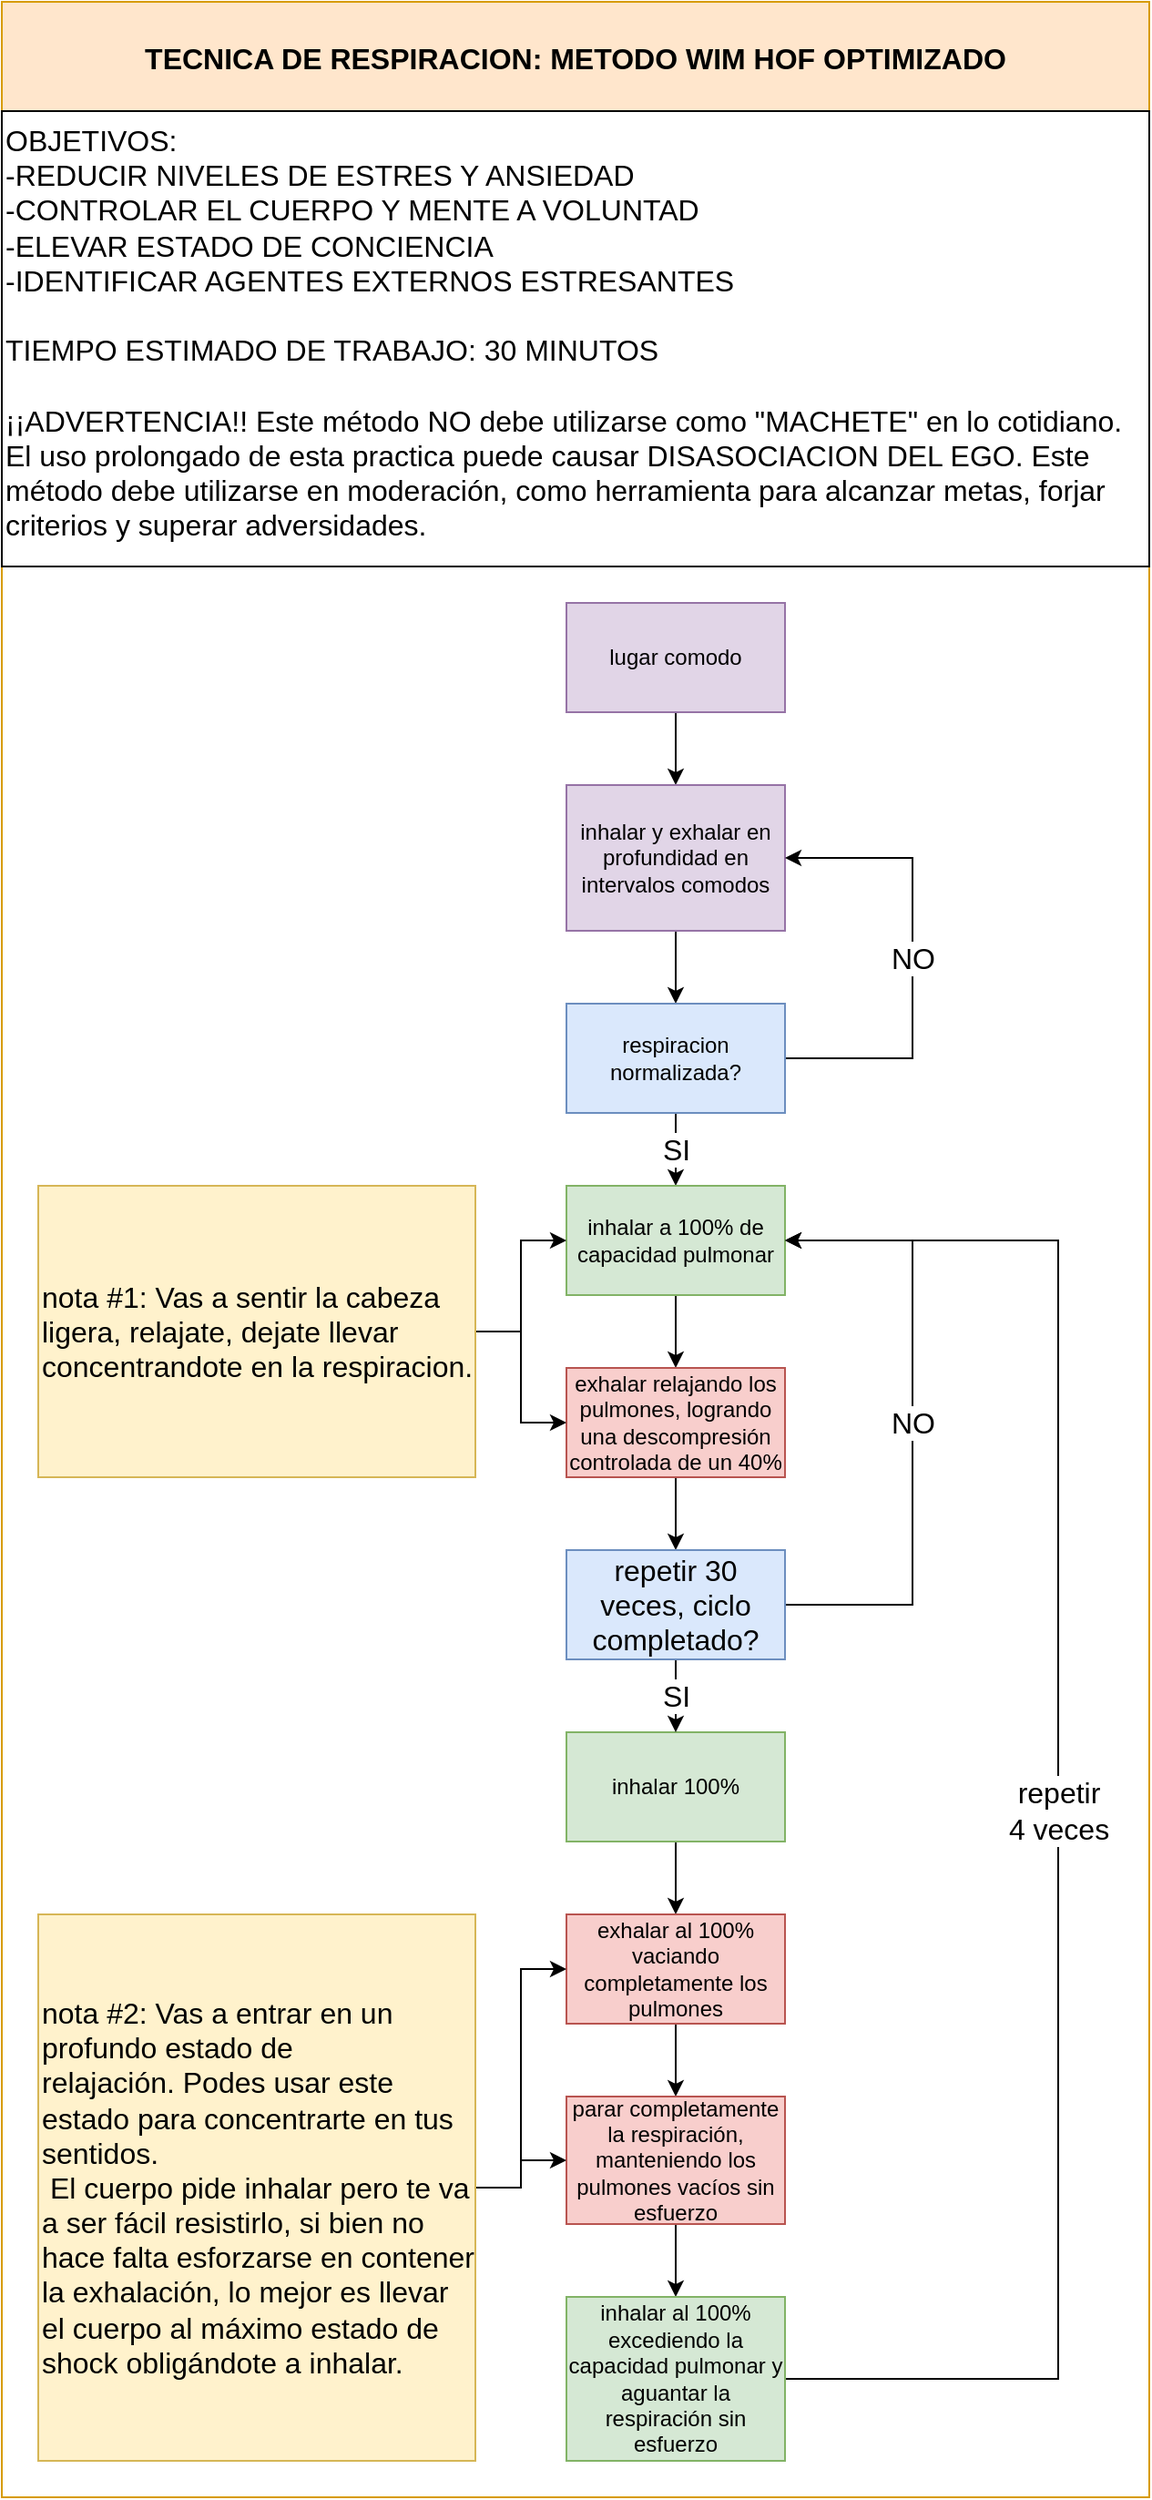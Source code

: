 <mxfile version="14.2.9" type="github">
  <diagram id="3oyoTQynbpDbM4ZEqOCm" name="Page-1">
    <mxGraphModel dx="2603" dy="1447" grid="1" gridSize="10" guides="1" tooltips="1" connect="1" arrows="1" fold="1" page="1" pageScale="1" pageWidth="850" pageHeight="1100" math="0" shadow="0">
      <root>
        <mxCell id="0" />
        <mxCell id="1" parent="0" />
        <mxCell id="PqaMejwaI_BLGs7dTHtu-3" value="" style="edgeStyle=orthogonalEdgeStyle;rounded=0;orthogonalLoop=1;jettySize=auto;html=1;" edge="1" parent="1" source="PqaMejwaI_BLGs7dTHtu-1" target="PqaMejwaI_BLGs7dTHtu-2">
          <mxGeometry relative="1" as="geometry" />
        </mxCell>
        <mxCell id="PqaMejwaI_BLGs7dTHtu-1" value="lugar comodo" style="rounded=0;whiteSpace=wrap;html=1;fillColor=#e1d5e7;strokeColor=#9673a6;" vertex="1" parent="1">
          <mxGeometry x="420" y="330" width="120" height="60" as="geometry" />
        </mxCell>
        <mxCell id="PqaMejwaI_BLGs7dTHtu-5" value="" style="edgeStyle=orthogonalEdgeStyle;rounded=0;orthogonalLoop=1;jettySize=auto;html=1;" edge="1" parent="1" source="PqaMejwaI_BLGs7dTHtu-2" target="PqaMejwaI_BLGs7dTHtu-4">
          <mxGeometry relative="1" as="geometry" />
        </mxCell>
        <mxCell id="PqaMejwaI_BLGs7dTHtu-2" value="inhalar y exhalar en profundidad en intervalos comodos" style="rounded=0;whiteSpace=wrap;html=1;fillColor=#e1d5e7;strokeColor=#9673a6;" vertex="1" parent="1">
          <mxGeometry x="420" y="430" width="120" height="80" as="geometry" />
        </mxCell>
        <mxCell id="PqaMejwaI_BLGs7dTHtu-9" value="NO" style="edgeStyle=orthogonalEdgeStyle;rounded=0;orthogonalLoop=1;jettySize=auto;html=1;entryX=1;entryY=0.5;entryDx=0;entryDy=0;fontSize=16;" edge="1" parent="1" source="PqaMejwaI_BLGs7dTHtu-4" target="PqaMejwaI_BLGs7dTHtu-2">
          <mxGeometry relative="1" as="geometry">
            <Array as="points">
              <mxPoint x="610" y="580" />
              <mxPoint x="610" y="470" />
            </Array>
          </mxGeometry>
        </mxCell>
        <mxCell id="PqaMejwaI_BLGs7dTHtu-11" value="SI" style="edgeStyle=orthogonalEdgeStyle;rounded=0;orthogonalLoop=1;jettySize=auto;html=1;fontSize=16;" edge="1" parent="1" source="PqaMejwaI_BLGs7dTHtu-4" target="PqaMejwaI_BLGs7dTHtu-10">
          <mxGeometry relative="1" as="geometry" />
        </mxCell>
        <mxCell id="PqaMejwaI_BLGs7dTHtu-4" value="respiracion normalizada?" style="whiteSpace=wrap;html=1;rounded=0;fillColor=#dae8fc;strokeColor=#6c8ebf;" vertex="1" parent="1">
          <mxGeometry x="420" y="550" width="120" height="60" as="geometry" />
        </mxCell>
        <mxCell id="PqaMejwaI_BLGs7dTHtu-13" value="" style="edgeStyle=orthogonalEdgeStyle;rounded=0;orthogonalLoop=1;jettySize=auto;html=1;fontSize=16;" edge="1" parent="1" source="PqaMejwaI_BLGs7dTHtu-10" target="PqaMejwaI_BLGs7dTHtu-12">
          <mxGeometry relative="1" as="geometry" />
        </mxCell>
        <mxCell id="PqaMejwaI_BLGs7dTHtu-10" value="inhalar a 100% de capacidad pulmonar" style="whiteSpace=wrap;html=1;rounded=0;fillColor=#d5e8d4;strokeColor=#82b366;" vertex="1" parent="1">
          <mxGeometry x="420" y="650" width="120" height="60" as="geometry" />
        </mxCell>
        <mxCell id="PqaMejwaI_BLGs7dTHtu-32" value="" style="edgeStyle=orthogonalEdgeStyle;rounded=0;orthogonalLoop=1;jettySize=auto;html=1;fontSize=16;" edge="1" parent="1" source="PqaMejwaI_BLGs7dTHtu-12" target="PqaMejwaI_BLGs7dTHtu-31">
          <mxGeometry relative="1" as="geometry" />
        </mxCell>
        <mxCell id="PqaMejwaI_BLGs7dTHtu-12" value="exhalar relajando los pulmones, logrando una descompresión controlada de un 40%" style="whiteSpace=wrap;html=1;rounded=0;fillColor=#f8cecc;strokeColor=#b85450;" vertex="1" parent="1">
          <mxGeometry x="420" y="750" width="120" height="60" as="geometry" />
        </mxCell>
        <mxCell id="PqaMejwaI_BLGs7dTHtu-27" style="edgeStyle=orthogonalEdgeStyle;rounded=0;orthogonalLoop=1;jettySize=auto;html=1;entryX=0;entryY=0.5;entryDx=0;entryDy=0;fontSize=16;" edge="1" parent="1" source="PqaMejwaI_BLGs7dTHtu-15" target="PqaMejwaI_BLGs7dTHtu-10">
          <mxGeometry relative="1" as="geometry" />
        </mxCell>
        <mxCell id="PqaMejwaI_BLGs7dTHtu-28" style="edgeStyle=orthogonalEdgeStyle;rounded=0;orthogonalLoop=1;jettySize=auto;html=1;entryX=0;entryY=0.5;entryDx=0;entryDy=0;fontSize=16;" edge="1" parent="1" source="PqaMejwaI_BLGs7dTHtu-15" target="PqaMejwaI_BLGs7dTHtu-12">
          <mxGeometry relative="1" as="geometry" />
        </mxCell>
        <mxCell id="PqaMejwaI_BLGs7dTHtu-15" value="nota #1: Vas a sentir la cabeza ligera, relajate, dejate llevar concentrandote en la respiracion." style="rounded=0;whiteSpace=wrap;html=1;fontSize=16;fillColor=#fff2cc;strokeColor=#d6b656;align=left;" vertex="1" parent="1">
          <mxGeometry x="130" y="650" width="240" height="160" as="geometry" />
        </mxCell>
        <mxCell id="PqaMejwaI_BLGs7dTHtu-19" value="" style="edgeStyle=orthogonalEdgeStyle;rounded=0;orthogonalLoop=1;jettySize=auto;html=1;fontSize=16;" edge="1" parent="1" source="PqaMejwaI_BLGs7dTHtu-16" target="PqaMejwaI_BLGs7dTHtu-18">
          <mxGeometry relative="1" as="geometry" />
        </mxCell>
        <mxCell id="PqaMejwaI_BLGs7dTHtu-16" value="inhalar 100%" style="whiteSpace=wrap;html=1;rounded=0;fillColor=#d5e8d4;strokeColor=#82b366;" vertex="1" parent="1">
          <mxGeometry x="420" y="950" width="120" height="60" as="geometry" />
        </mxCell>
        <mxCell id="PqaMejwaI_BLGs7dTHtu-21" value="" style="edgeStyle=orthogonalEdgeStyle;rounded=0;orthogonalLoop=1;jettySize=auto;html=1;fontSize=16;" edge="1" parent="1" source="PqaMejwaI_BLGs7dTHtu-18" target="PqaMejwaI_BLGs7dTHtu-20">
          <mxGeometry relative="1" as="geometry" />
        </mxCell>
        <mxCell id="PqaMejwaI_BLGs7dTHtu-18" value="exhalar al 100% vaciando completamente los pulmones" style="whiteSpace=wrap;html=1;rounded=0;fillColor=#f8cecc;strokeColor=#b85450;" vertex="1" parent="1">
          <mxGeometry x="420" y="1050" width="120" height="60" as="geometry" />
        </mxCell>
        <mxCell id="PqaMejwaI_BLGs7dTHtu-23" value="" style="edgeStyle=orthogonalEdgeStyle;rounded=0;orthogonalLoop=1;jettySize=auto;html=1;fontSize=16;" edge="1" parent="1" source="PqaMejwaI_BLGs7dTHtu-20" target="PqaMejwaI_BLGs7dTHtu-22">
          <mxGeometry relative="1" as="geometry" />
        </mxCell>
        <mxCell id="PqaMejwaI_BLGs7dTHtu-20" value="parar completamente la respiración, manteniendo los pulmones vacíos sin esfuerzo" style="whiteSpace=wrap;html=1;rounded=0;fillColor=#f8cecc;strokeColor=#b85450;" vertex="1" parent="1">
          <mxGeometry x="420" y="1150" width="120" height="70" as="geometry" />
        </mxCell>
        <mxCell id="PqaMejwaI_BLGs7dTHtu-24" value="repetir&lt;br&gt;4 veces" style="edgeStyle=orthogonalEdgeStyle;rounded=0;orthogonalLoop=1;jettySize=auto;html=1;fontSize=16;entryX=1;entryY=0.5;entryDx=0;entryDy=0;" edge="1" parent="1" source="PqaMejwaI_BLGs7dTHtu-22" target="PqaMejwaI_BLGs7dTHtu-10">
          <mxGeometry relative="1" as="geometry">
            <mxPoint x="540" y="360" as="targetPoint" />
            <Array as="points">
              <mxPoint x="690" y="1305" />
              <mxPoint x="690" y="680" />
            </Array>
          </mxGeometry>
        </mxCell>
        <mxCell id="PqaMejwaI_BLGs7dTHtu-22" value="inhalar al 100% excediendo la capacidad pulmonar y aguantar la respiración sin esfuerzo" style="whiteSpace=wrap;html=1;rounded=0;fillColor=#d5e8d4;strokeColor=#82b366;" vertex="1" parent="1">
          <mxGeometry x="420" y="1260" width="120" height="90" as="geometry" />
        </mxCell>
        <mxCell id="PqaMejwaI_BLGs7dTHtu-33" value="NO" style="edgeStyle=orthogonalEdgeStyle;rounded=0;orthogonalLoop=1;jettySize=auto;html=1;entryX=1;entryY=0.5;entryDx=0;entryDy=0;fontSize=16;" edge="1" parent="1" source="PqaMejwaI_BLGs7dTHtu-31" target="PqaMejwaI_BLGs7dTHtu-10">
          <mxGeometry relative="1" as="geometry">
            <Array as="points">
              <mxPoint x="610" y="880" />
              <mxPoint x="610" y="680" />
            </Array>
          </mxGeometry>
        </mxCell>
        <mxCell id="PqaMejwaI_BLGs7dTHtu-37" value="SI" style="edgeStyle=orthogonalEdgeStyle;rounded=0;orthogonalLoop=1;jettySize=auto;html=1;fontSize=16;" edge="1" parent="1" source="PqaMejwaI_BLGs7dTHtu-31" target="PqaMejwaI_BLGs7dTHtu-16">
          <mxGeometry relative="1" as="geometry" />
        </mxCell>
        <mxCell id="PqaMejwaI_BLGs7dTHtu-31" value="repetir 30 veces, ciclo completado?" style="rounded=0;whiteSpace=wrap;html=1;fontSize=16;fillColor=#dae8fc;strokeColor=#6c8ebf;" vertex="1" parent="1">
          <mxGeometry x="420" y="850" width="120" height="60" as="geometry" />
        </mxCell>
        <mxCell id="PqaMejwaI_BLGs7dTHtu-45" style="edgeStyle=orthogonalEdgeStyle;rounded=0;orthogonalLoop=1;jettySize=auto;html=1;fontSize=16;" edge="1" parent="1" source="PqaMejwaI_BLGs7dTHtu-40" target="PqaMejwaI_BLGs7dTHtu-20">
          <mxGeometry relative="1" as="geometry" />
        </mxCell>
        <mxCell id="PqaMejwaI_BLGs7dTHtu-46" style="edgeStyle=orthogonalEdgeStyle;rounded=0;orthogonalLoop=1;jettySize=auto;html=1;fontSize=16;" edge="1" parent="1" source="PqaMejwaI_BLGs7dTHtu-40" target="PqaMejwaI_BLGs7dTHtu-18">
          <mxGeometry relative="1" as="geometry" />
        </mxCell>
        <mxCell id="PqaMejwaI_BLGs7dTHtu-40" value="nota #2: Vas a entrar en un profundo estado de relajación.&amp;nbsp;&lt;span style=&quot;text-align: center&quot;&gt;Podes usar este estado para concentrarte en tus sentidos. &lt;br&gt;&amp;nbsp;E&lt;/span&gt;l cuerpo pide inhalar pero te va a ser fácil resistirlo, si bien no hace falta esforzarse en contener la exhalación, lo mejor es llevar el cuerpo al máximo estado de shock obligándote a inhalar.&amp;nbsp;&amp;nbsp;" style="rounded=0;whiteSpace=wrap;html=1;fontSize=16;fillColor=#fff2cc;strokeColor=#d6b656;align=left;" vertex="1" parent="1">
          <mxGeometry x="130" y="1050" width="240" height="300" as="geometry" />
        </mxCell>
        <mxCell id="PqaMejwaI_BLGs7dTHtu-55" value="TECNICA DE RESPIRACION: METODO WIM HOF OPTIMIZADO" style="swimlane;fontSize=16;align=center;fillColor=#ffe6cc;strokeColor=#d79b00;startSize=60;" vertex="1" parent="1">
          <mxGeometry x="110" width="630" height="1370" as="geometry">
            <mxRectangle x="100" y="-70" width="510" height="60" as="alternateBounds" />
          </mxGeometry>
        </mxCell>
        <mxCell id="PqaMejwaI_BLGs7dTHtu-50" value="OBJETIVOS: &lt;br&gt;-REDUCIR NIVELES DE ESTRES Y ANSIEDAD&lt;br&gt;-CONTROLAR EL CUERPO Y MENTE A VOLUNTAD&lt;br&gt;-ELEVAR ESTADO DE CONCIENCIA&lt;br&gt;-IDENTIFICAR AGENTES EXTERNOS ESTRESANTES&lt;br&gt;&lt;br&gt;TIEMPO ESTIMADO DE TRABAJO: 30 MINUTOS&lt;br&gt;&lt;br&gt;¡¡ADVERTENCIA!! Este método NO debe utilizarse como &quot;MACHETE&quot; en lo cotidiano. El uso prolongado de esta practica puede causar DISASOCIACION DEL EGO. Este método debe utilizarse en moderación, como herramienta para alcanzar metas, forjar criterios y superar adversidades." style="rounded=0;whiteSpace=wrap;html=1;fontSize=16;align=left;verticalAlign=top;" vertex="1" parent="PqaMejwaI_BLGs7dTHtu-55">
          <mxGeometry y="60" width="630" height="250" as="geometry" />
        </mxCell>
      </root>
    </mxGraphModel>
  </diagram>
</mxfile>
